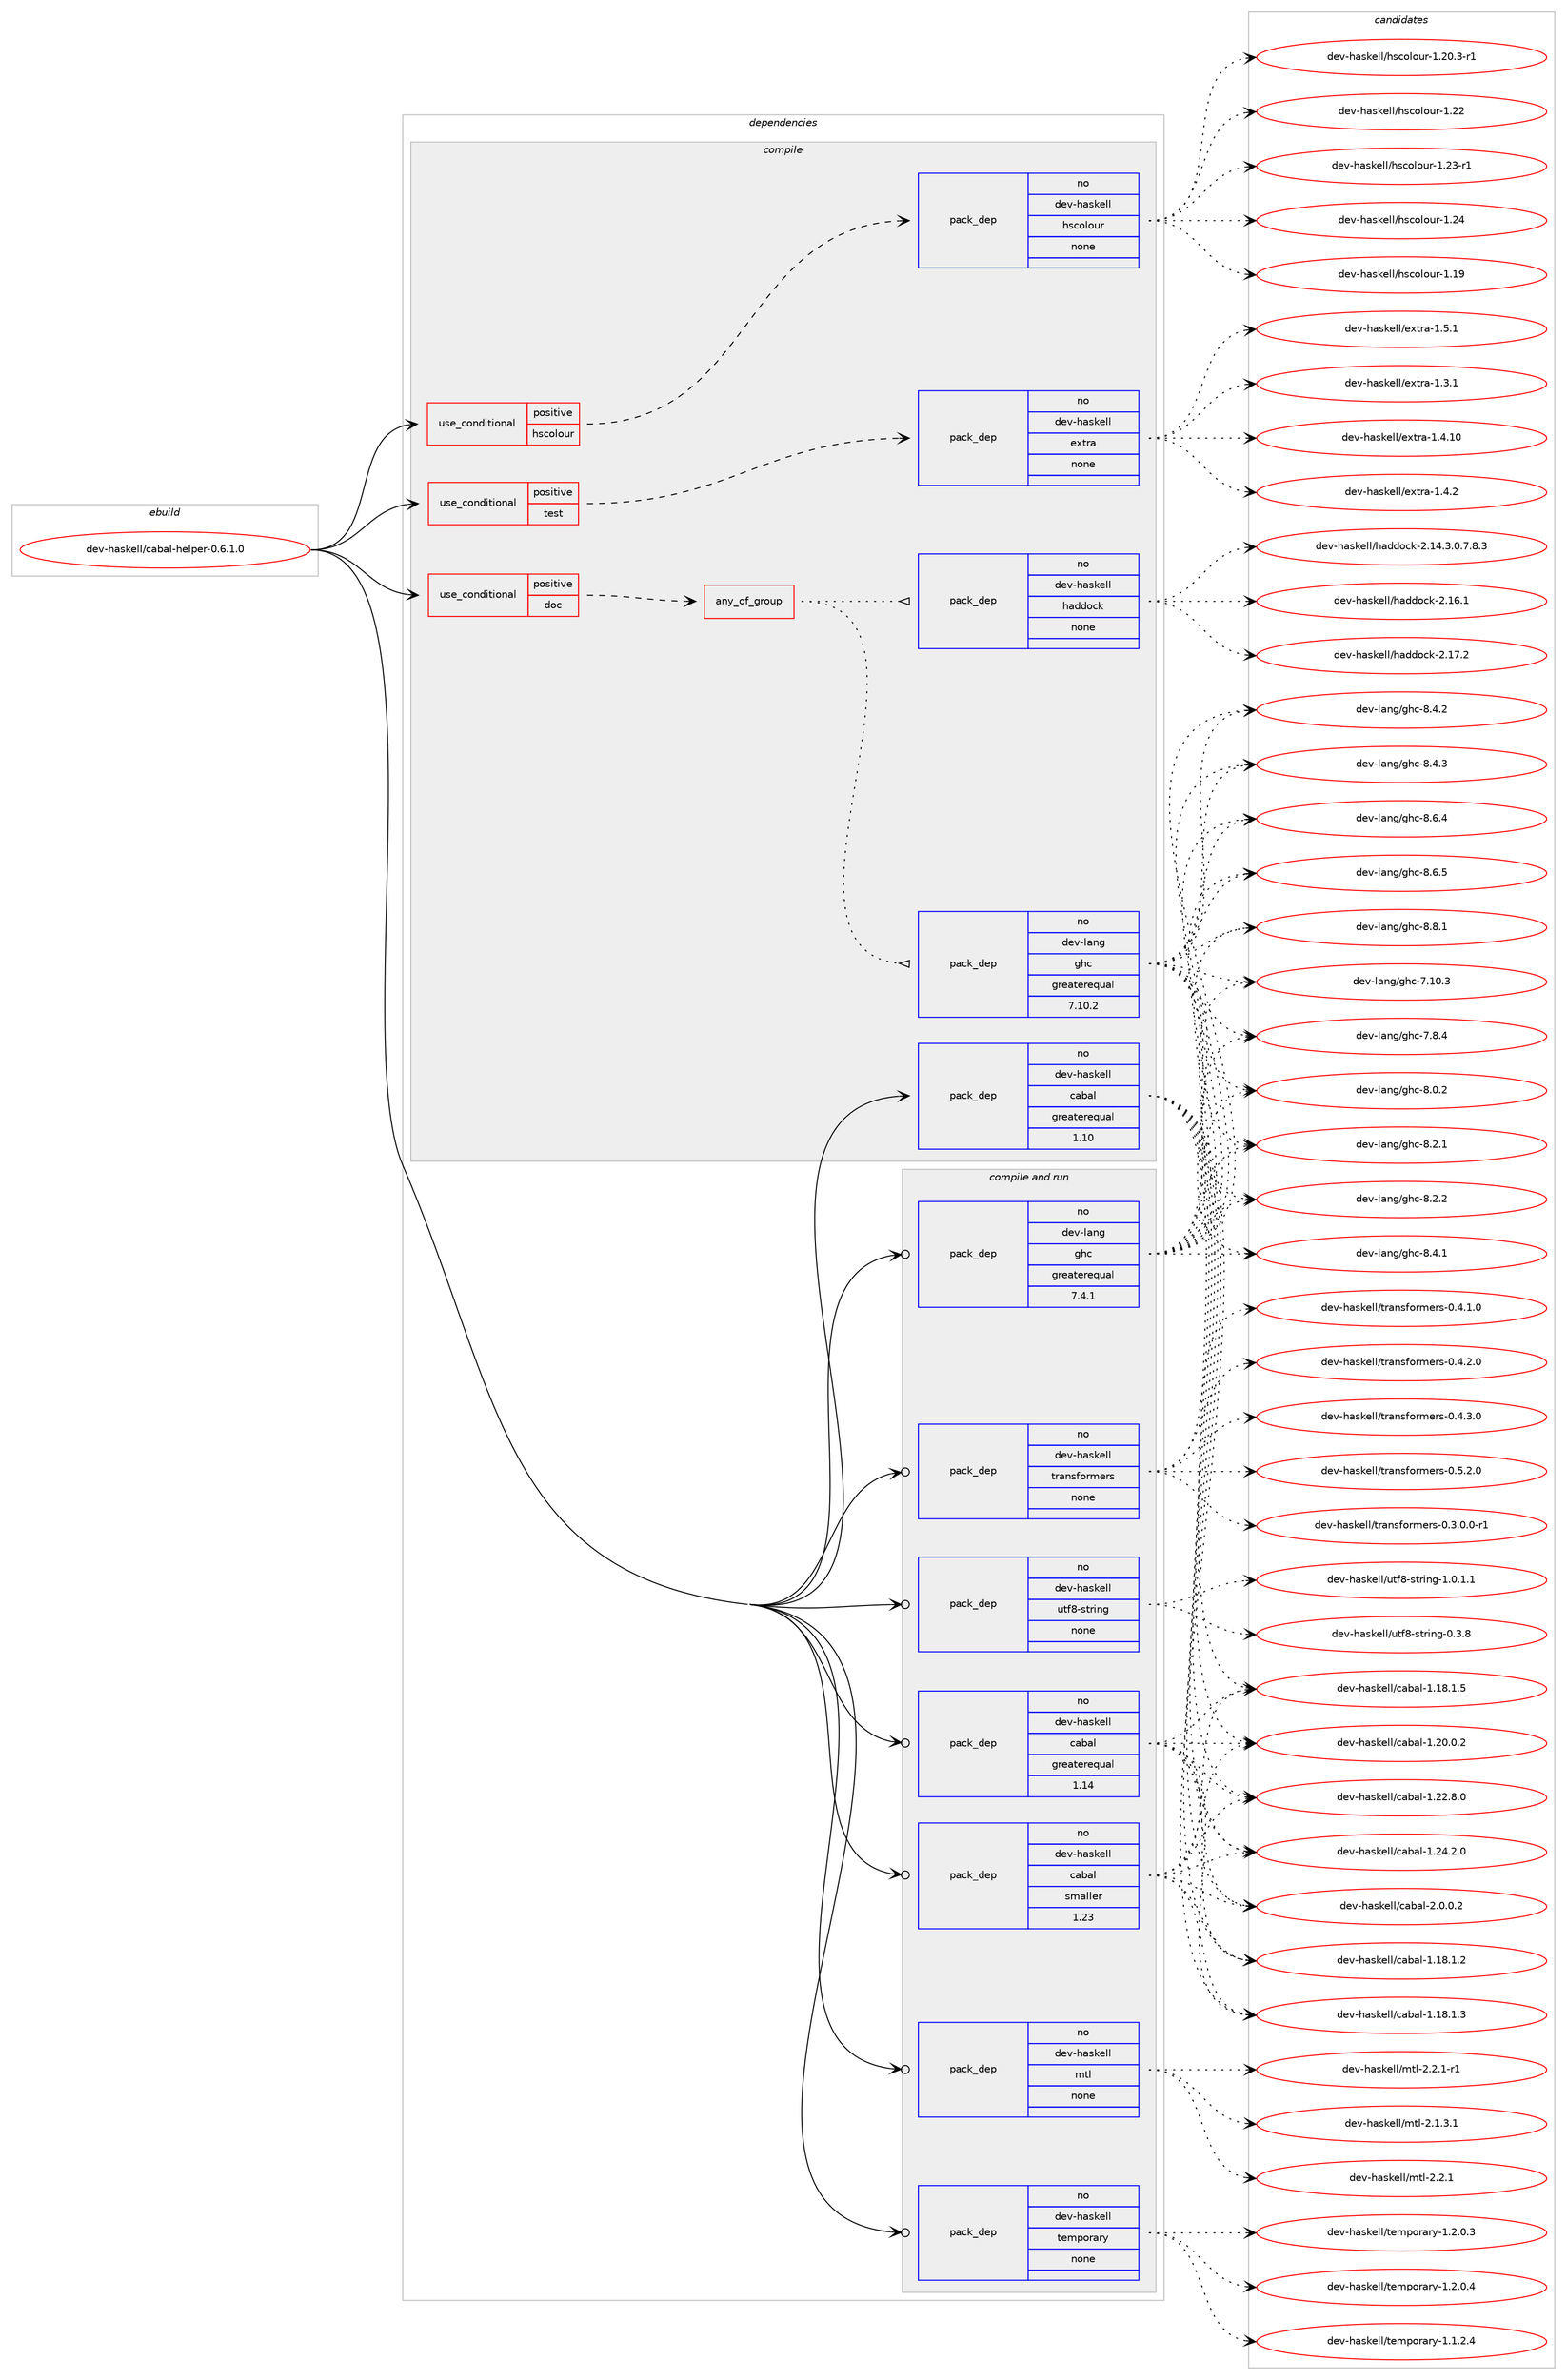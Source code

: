 digraph prolog {

# *************
# Graph options
# *************

newrank=true;
concentrate=true;
compound=true;
graph [rankdir=LR,fontname=Helvetica,fontsize=10,ranksep=1.5];#, ranksep=2.5, nodesep=0.2];
edge  [arrowhead=vee];
node  [fontname=Helvetica,fontsize=10];

# **********
# The ebuild
# **********

subgraph cluster_leftcol {
color=gray;
rank=same;
label=<<i>ebuild</i>>;
id [label="dev-haskell/cabal-helper-0.6.1.0", color=red, width=4, href="../dev-haskell/cabal-helper-0.6.1.0.svg"];
}

# ****************
# The dependencies
# ****************

subgraph cluster_midcol {
color=gray;
label=<<i>dependencies</i>>;
subgraph cluster_compile {
fillcolor="#eeeeee";
style=filled;
label=<<i>compile</i>>;
subgraph cond125013 {
dependency528064 [label=<<TABLE BORDER="0" CELLBORDER="1" CELLSPACING="0" CELLPADDING="4"><TR><TD ROWSPAN="3" CELLPADDING="10">use_conditional</TD></TR><TR><TD>positive</TD></TR><TR><TD>doc</TD></TR></TABLE>>, shape=none, color=red];
subgraph any9575 {
dependency528065 [label=<<TABLE BORDER="0" CELLBORDER="1" CELLSPACING="0" CELLPADDING="4"><TR><TD CELLPADDING="10">any_of_group</TD></TR></TABLE>>, shape=none, color=red];subgraph pack393119 {
dependency528066 [label=<<TABLE BORDER="0" CELLBORDER="1" CELLSPACING="0" CELLPADDING="4" WIDTH="220"><TR><TD ROWSPAN="6" CELLPADDING="30">pack_dep</TD></TR><TR><TD WIDTH="110">no</TD></TR><TR><TD>dev-haskell</TD></TR><TR><TD>haddock</TD></TR><TR><TD>none</TD></TR><TR><TD></TD></TR></TABLE>>, shape=none, color=blue];
}
dependency528065:e -> dependency528066:w [weight=20,style="dotted",arrowhead="oinv"];
subgraph pack393120 {
dependency528067 [label=<<TABLE BORDER="0" CELLBORDER="1" CELLSPACING="0" CELLPADDING="4" WIDTH="220"><TR><TD ROWSPAN="6" CELLPADDING="30">pack_dep</TD></TR><TR><TD WIDTH="110">no</TD></TR><TR><TD>dev-lang</TD></TR><TR><TD>ghc</TD></TR><TR><TD>greaterequal</TD></TR><TR><TD>7.10.2</TD></TR></TABLE>>, shape=none, color=blue];
}
dependency528065:e -> dependency528067:w [weight=20,style="dotted",arrowhead="oinv"];
}
dependency528064:e -> dependency528065:w [weight=20,style="dashed",arrowhead="vee"];
}
id:e -> dependency528064:w [weight=20,style="solid",arrowhead="vee"];
subgraph cond125014 {
dependency528068 [label=<<TABLE BORDER="0" CELLBORDER="1" CELLSPACING="0" CELLPADDING="4"><TR><TD ROWSPAN="3" CELLPADDING="10">use_conditional</TD></TR><TR><TD>positive</TD></TR><TR><TD>hscolour</TD></TR></TABLE>>, shape=none, color=red];
subgraph pack393121 {
dependency528069 [label=<<TABLE BORDER="0" CELLBORDER="1" CELLSPACING="0" CELLPADDING="4" WIDTH="220"><TR><TD ROWSPAN="6" CELLPADDING="30">pack_dep</TD></TR><TR><TD WIDTH="110">no</TD></TR><TR><TD>dev-haskell</TD></TR><TR><TD>hscolour</TD></TR><TR><TD>none</TD></TR><TR><TD></TD></TR></TABLE>>, shape=none, color=blue];
}
dependency528068:e -> dependency528069:w [weight=20,style="dashed",arrowhead="vee"];
}
id:e -> dependency528068:w [weight=20,style="solid",arrowhead="vee"];
subgraph cond125015 {
dependency528070 [label=<<TABLE BORDER="0" CELLBORDER="1" CELLSPACING="0" CELLPADDING="4"><TR><TD ROWSPAN="3" CELLPADDING="10">use_conditional</TD></TR><TR><TD>positive</TD></TR><TR><TD>test</TD></TR></TABLE>>, shape=none, color=red];
subgraph pack393122 {
dependency528071 [label=<<TABLE BORDER="0" CELLBORDER="1" CELLSPACING="0" CELLPADDING="4" WIDTH="220"><TR><TD ROWSPAN="6" CELLPADDING="30">pack_dep</TD></TR><TR><TD WIDTH="110">no</TD></TR><TR><TD>dev-haskell</TD></TR><TR><TD>extra</TD></TR><TR><TD>none</TD></TR><TR><TD></TD></TR></TABLE>>, shape=none, color=blue];
}
dependency528070:e -> dependency528071:w [weight=20,style="dashed",arrowhead="vee"];
}
id:e -> dependency528070:w [weight=20,style="solid",arrowhead="vee"];
subgraph pack393123 {
dependency528072 [label=<<TABLE BORDER="0" CELLBORDER="1" CELLSPACING="0" CELLPADDING="4" WIDTH="220"><TR><TD ROWSPAN="6" CELLPADDING="30">pack_dep</TD></TR><TR><TD WIDTH="110">no</TD></TR><TR><TD>dev-haskell</TD></TR><TR><TD>cabal</TD></TR><TR><TD>greaterequal</TD></TR><TR><TD>1.10</TD></TR></TABLE>>, shape=none, color=blue];
}
id:e -> dependency528072:w [weight=20,style="solid",arrowhead="vee"];
}
subgraph cluster_compileandrun {
fillcolor="#eeeeee";
style=filled;
label=<<i>compile and run</i>>;
subgraph pack393124 {
dependency528073 [label=<<TABLE BORDER="0" CELLBORDER="1" CELLSPACING="0" CELLPADDING="4" WIDTH="220"><TR><TD ROWSPAN="6" CELLPADDING="30">pack_dep</TD></TR><TR><TD WIDTH="110">no</TD></TR><TR><TD>dev-haskell</TD></TR><TR><TD>cabal</TD></TR><TR><TD>greaterequal</TD></TR><TR><TD>1.14</TD></TR></TABLE>>, shape=none, color=blue];
}
id:e -> dependency528073:w [weight=20,style="solid",arrowhead="odotvee"];
subgraph pack393125 {
dependency528074 [label=<<TABLE BORDER="0" CELLBORDER="1" CELLSPACING="0" CELLPADDING="4" WIDTH="220"><TR><TD ROWSPAN="6" CELLPADDING="30">pack_dep</TD></TR><TR><TD WIDTH="110">no</TD></TR><TR><TD>dev-haskell</TD></TR><TR><TD>cabal</TD></TR><TR><TD>smaller</TD></TR><TR><TD>1.23</TD></TR></TABLE>>, shape=none, color=blue];
}
id:e -> dependency528074:w [weight=20,style="solid",arrowhead="odotvee"];
subgraph pack393126 {
dependency528075 [label=<<TABLE BORDER="0" CELLBORDER="1" CELLSPACING="0" CELLPADDING="4" WIDTH="220"><TR><TD ROWSPAN="6" CELLPADDING="30">pack_dep</TD></TR><TR><TD WIDTH="110">no</TD></TR><TR><TD>dev-haskell</TD></TR><TR><TD>mtl</TD></TR><TR><TD>none</TD></TR><TR><TD></TD></TR></TABLE>>, shape=none, color=blue];
}
id:e -> dependency528075:w [weight=20,style="solid",arrowhead="odotvee"];
subgraph pack393127 {
dependency528076 [label=<<TABLE BORDER="0" CELLBORDER="1" CELLSPACING="0" CELLPADDING="4" WIDTH="220"><TR><TD ROWSPAN="6" CELLPADDING="30">pack_dep</TD></TR><TR><TD WIDTH="110">no</TD></TR><TR><TD>dev-haskell</TD></TR><TR><TD>temporary</TD></TR><TR><TD>none</TD></TR><TR><TD></TD></TR></TABLE>>, shape=none, color=blue];
}
id:e -> dependency528076:w [weight=20,style="solid",arrowhead="odotvee"];
subgraph pack393128 {
dependency528077 [label=<<TABLE BORDER="0" CELLBORDER="1" CELLSPACING="0" CELLPADDING="4" WIDTH="220"><TR><TD ROWSPAN="6" CELLPADDING="30">pack_dep</TD></TR><TR><TD WIDTH="110">no</TD></TR><TR><TD>dev-haskell</TD></TR><TR><TD>transformers</TD></TR><TR><TD>none</TD></TR><TR><TD></TD></TR></TABLE>>, shape=none, color=blue];
}
id:e -> dependency528077:w [weight=20,style="solid",arrowhead="odotvee"];
subgraph pack393129 {
dependency528078 [label=<<TABLE BORDER="0" CELLBORDER="1" CELLSPACING="0" CELLPADDING="4" WIDTH="220"><TR><TD ROWSPAN="6" CELLPADDING="30">pack_dep</TD></TR><TR><TD WIDTH="110">no</TD></TR><TR><TD>dev-haskell</TD></TR><TR><TD>utf8-string</TD></TR><TR><TD>none</TD></TR><TR><TD></TD></TR></TABLE>>, shape=none, color=blue];
}
id:e -> dependency528078:w [weight=20,style="solid",arrowhead="odotvee"];
subgraph pack393130 {
dependency528079 [label=<<TABLE BORDER="0" CELLBORDER="1" CELLSPACING="0" CELLPADDING="4" WIDTH="220"><TR><TD ROWSPAN="6" CELLPADDING="30">pack_dep</TD></TR><TR><TD WIDTH="110">no</TD></TR><TR><TD>dev-lang</TD></TR><TR><TD>ghc</TD></TR><TR><TD>greaterequal</TD></TR><TR><TD>7.4.1</TD></TR></TABLE>>, shape=none, color=blue];
}
id:e -> dependency528079:w [weight=20,style="solid",arrowhead="odotvee"];
}
subgraph cluster_run {
fillcolor="#eeeeee";
style=filled;
label=<<i>run</i>>;
}
}

# **************
# The candidates
# **************

subgraph cluster_choices {
rank=same;
color=gray;
label=<<i>candidates</i>>;

subgraph choice393119 {
color=black;
nodesep=1;
choice1001011184510497115107101108108471049710010011199107455046495246514648465546564651 [label="dev-haskell/haddock-2.14.3.0.7.8.3", color=red, width=4,href="../dev-haskell/haddock-2.14.3.0.7.8.3.svg"];
choice100101118451049711510710110810847104971001001119910745504649544649 [label="dev-haskell/haddock-2.16.1", color=red, width=4,href="../dev-haskell/haddock-2.16.1.svg"];
choice100101118451049711510710110810847104971001001119910745504649554650 [label="dev-haskell/haddock-2.17.2", color=red, width=4,href="../dev-haskell/haddock-2.17.2.svg"];
dependency528066:e -> choice1001011184510497115107101108108471049710010011199107455046495246514648465546564651:w [style=dotted,weight="100"];
dependency528066:e -> choice100101118451049711510710110810847104971001001119910745504649544649:w [style=dotted,weight="100"];
dependency528066:e -> choice100101118451049711510710110810847104971001001119910745504649554650:w [style=dotted,weight="100"];
}
subgraph choice393120 {
color=black;
nodesep=1;
choice1001011184510897110103471031049945554649484651 [label="dev-lang/ghc-7.10.3", color=red, width=4,href="../dev-lang/ghc-7.10.3.svg"];
choice10010111845108971101034710310499455546564652 [label="dev-lang/ghc-7.8.4", color=red, width=4,href="../dev-lang/ghc-7.8.4.svg"];
choice10010111845108971101034710310499455646484650 [label="dev-lang/ghc-8.0.2", color=red, width=4,href="../dev-lang/ghc-8.0.2.svg"];
choice10010111845108971101034710310499455646504649 [label="dev-lang/ghc-8.2.1", color=red, width=4,href="../dev-lang/ghc-8.2.1.svg"];
choice10010111845108971101034710310499455646504650 [label="dev-lang/ghc-8.2.2", color=red, width=4,href="../dev-lang/ghc-8.2.2.svg"];
choice10010111845108971101034710310499455646524649 [label="dev-lang/ghc-8.4.1", color=red, width=4,href="../dev-lang/ghc-8.4.1.svg"];
choice10010111845108971101034710310499455646524650 [label="dev-lang/ghc-8.4.2", color=red, width=4,href="../dev-lang/ghc-8.4.2.svg"];
choice10010111845108971101034710310499455646524651 [label="dev-lang/ghc-8.4.3", color=red, width=4,href="../dev-lang/ghc-8.4.3.svg"];
choice10010111845108971101034710310499455646544652 [label="dev-lang/ghc-8.6.4", color=red, width=4,href="../dev-lang/ghc-8.6.4.svg"];
choice10010111845108971101034710310499455646544653 [label="dev-lang/ghc-8.6.5", color=red, width=4,href="../dev-lang/ghc-8.6.5.svg"];
choice10010111845108971101034710310499455646564649 [label="dev-lang/ghc-8.8.1", color=red, width=4,href="../dev-lang/ghc-8.8.1.svg"];
dependency528067:e -> choice1001011184510897110103471031049945554649484651:w [style=dotted,weight="100"];
dependency528067:e -> choice10010111845108971101034710310499455546564652:w [style=dotted,weight="100"];
dependency528067:e -> choice10010111845108971101034710310499455646484650:w [style=dotted,weight="100"];
dependency528067:e -> choice10010111845108971101034710310499455646504649:w [style=dotted,weight="100"];
dependency528067:e -> choice10010111845108971101034710310499455646504650:w [style=dotted,weight="100"];
dependency528067:e -> choice10010111845108971101034710310499455646524649:w [style=dotted,weight="100"];
dependency528067:e -> choice10010111845108971101034710310499455646524650:w [style=dotted,weight="100"];
dependency528067:e -> choice10010111845108971101034710310499455646524651:w [style=dotted,weight="100"];
dependency528067:e -> choice10010111845108971101034710310499455646544652:w [style=dotted,weight="100"];
dependency528067:e -> choice10010111845108971101034710310499455646544653:w [style=dotted,weight="100"];
dependency528067:e -> choice10010111845108971101034710310499455646564649:w [style=dotted,weight="100"];
}
subgraph choice393121 {
color=black;
nodesep=1;
choice100101118451049711510710110810847104115991111081111171144549464957 [label="dev-haskell/hscolour-1.19", color=red, width=4,href="../dev-haskell/hscolour-1.19.svg"];
choice10010111845104971151071011081084710411599111108111117114454946504846514511449 [label="dev-haskell/hscolour-1.20.3-r1", color=red, width=4,href="../dev-haskell/hscolour-1.20.3-r1.svg"];
choice100101118451049711510710110810847104115991111081111171144549465050 [label="dev-haskell/hscolour-1.22", color=red, width=4,href="../dev-haskell/hscolour-1.22.svg"];
choice1001011184510497115107101108108471041159911110811111711445494650514511449 [label="dev-haskell/hscolour-1.23-r1", color=red, width=4,href="../dev-haskell/hscolour-1.23-r1.svg"];
choice100101118451049711510710110810847104115991111081111171144549465052 [label="dev-haskell/hscolour-1.24", color=red, width=4,href="../dev-haskell/hscolour-1.24.svg"];
dependency528069:e -> choice100101118451049711510710110810847104115991111081111171144549464957:w [style=dotted,weight="100"];
dependency528069:e -> choice10010111845104971151071011081084710411599111108111117114454946504846514511449:w [style=dotted,weight="100"];
dependency528069:e -> choice100101118451049711510710110810847104115991111081111171144549465050:w [style=dotted,weight="100"];
dependency528069:e -> choice1001011184510497115107101108108471041159911110811111711445494650514511449:w [style=dotted,weight="100"];
dependency528069:e -> choice100101118451049711510710110810847104115991111081111171144549465052:w [style=dotted,weight="100"];
}
subgraph choice393122 {
color=black;
nodesep=1;
choice10010111845104971151071011081084710112011611497454946514649 [label="dev-haskell/extra-1.3.1", color=red, width=4,href="../dev-haskell/extra-1.3.1.svg"];
choice1001011184510497115107101108108471011201161149745494652464948 [label="dev-haskell/extra-1.4.10", color=red, width=4,href="../dev-haskell/extra-1.4.10.svg"];
choice10010111845104971151071011081084710112011611497454946524650 [label="dev-haskell/extra-1.4.2", color=red, width=4,href="../dev-haskell/extra-1.4.2.svg"];
choice10010111845104971151071011081084710112011611497454946534649 [label="dev-haskell/extra-1.5.1", color=red, width=4,href="../dev-haskell/extra-1.5.1.svg"];
dependency528071:e -> choice10010111845104971151071011081084710112011611497454946514649:w [style=dotted,weight="100"];
dependency528071:e -> choice1001011184510497115107101108108471011201161149745494652464948:w [style=dotted,weight="100"];
dependency528071:e -> choice10010111845104971151071011081084710112011611497454946524650:w [style=dotted,weight="100"];
dependency528071:e -> choice10010111845104971151071011081084710112011611497454946534649:w [style=dotted,weight="100"];
}
subgraph choice393123 {
color=black;
nodesep=1;
choice10010111845104971151071011081084799979897108454946495646494650 [label="dev-haskell/cabal-1.18.1.2", color=red, width=4,href="../dev-haskell/cabal-1.18.1.2.svg"];
choice10010111845104971151071011081084799979897108454946495646494651 [label="dev-haskell/cabal-1.18.1.3", color=red, width=4,href="../dev-haskell/cabal-1.18.1.3.svg"];
choice10010111845104971151071011081084799979897108454946495646494653 [label="dev-haskell/cabal-1.18.1.5", color=red, width=4,href="../dev-haskell/cabal-1.18.1.5.svg"];
choice10010111845104971151071011081084799979897108454946504846484650 [label="dev-haskell/cabal-1.20.0.2", color=red, width=4,href="../dev-haskell/cabal-1.20.0.2.svg"];
choice10010111845104971151071011081084799979897108454946505046564648 [label="dev-haskell/cabal-1.22.8.0", color=red, width=4,href="../dev-haskell/cabal-1.22.8.0.svg"];
choice10010111845104971151071011081084799979897108454946505246504648 [label="dev-haskell/cabal-1.24.2.0", color=red, width=4,href="../dev-haskell/cabal-1.24.2.0.svg"];
choice100101118451049711510710110810847999798971084550464846484650 [label="dev-haskell/cabal-2.0.0.2", color=red, width=4,href="../dev-haskell/cabal-2.0.0.2.svg"];
dependency528072:e -> choice10010111845104971151071011081084799979897108454946495646494650:w [style=dotted,weight="100"];
dependency528072:e -> choice10010111845104971151071011081084799979897108454946495646494651:w [style=dotted,weight="100"];
dependency528072:e -> choice10010111845104971151071011081084799979897108454946495646494653:w [style=dotted,weight="100"];
dependency528072:e -> choice10010111845104971151071011081084799979897108454946504846484650:w [style=dotted,weight="100"];
dependency528072:e -> choice10010111845104971151071011081084799979897108454946505046564648:w [style=dotted,weight="100"];
dependency528072:e -> choice10010111845104971151071011081084799979897108454946505246504648:w [style=dotted,weight="100"];
dependency528072:e -> choice100101118451049711510710110810847999798971084550464846484650:w [style=dotted,weight="100"];
}
subgraph choice393124 {
color=black;
nodesep=1;
choice10010111845104971151071011081084799979897108454946495646494650 [label="dev-haskell/cabal-1.18.1.2", color=red, width=4,href="../dev-haskell/cabal-1.18.1.2.svg"];
choice10010111845104971151071011081084799979897108454946495646494651 [label="dev-haskell/cabal-1.18.1.3", color=red, width=4,href="../dev-haskell/cabal-1.18.1.3.svg"];
choice10010111845104971151071011081084799979897108454946495646494653 [label="dev-haskell/cabal-1.18.1.5", color=red, width=4,href="../dev-haskell/cabal-1.18.1.5.svg"];
choice10010111845104971151071011081084799979897108454946504846484650 [label="dev-haskell/cabal-1.20.0.2", color=red, width=4,href="../dev-haskell/cabal-1.20.0.2.svg"];
choice10010111845104971151071011081084799979897108454946505046564648 [label="dev-haskell/cabal-1.22.8.0", color=red, width=4,href="../dev-haskell/cabal-1.22.8.0.svg"];
choice10010111845104971151071011081084799979897108454946505246504648 [label="dev-haskell/cabal-1.24.2.0", color=red, width=4,href="../dev-haskell/cabal-1.24.2.0.svg"];
choice100101118451049711510710110810847999798971084550464846484650 [label="dev-haskell/cabal-2.0.0.2", color=red, width=4,href="../dev-haskell/cabal-2.0.0.2.svg"];
dependency528073:e -> choice10010111845104971151071011081084799979897108454946495646494650:w [style=dotted,weight="100"];
dependency528073:e -> choice10010111845104971151071011081084799979897108454946495646494651:w [style=dotted,weight="100"];
dependency528073:e -> choice10010111845104971151071011081084799979897108454946495646494653:w [style=dotted,weight="100"];
dependency528073:e -> choice10010111845104971151071011081084799979897108454946504846484650:w [style=dotted,weight="100"];
dependency528073:e -> choice10010111845104971151071011081084799979897108454946505046564648:w [style=dotted,weight="100"];
dependency528073:e -> choice10010111845104971151071011081084799979897108454946505246504648:w [style=dotted,weight="100"];
dependency528073:e -> choice100101118451049711510710110810847999798971084550464846484650:w [style=dotted,weight="100"];
}
subgraph choice393125 {
color=black;
nodesep=1;
choice10010111845104971151071011081084799979897108454946495646494650 [label="dev-haskell/cabal-1.18.1.2", color=red, width=4,href="../dev-haskell/cabal-1.18.1.2.svg"];
choice10010111845104971151071011081084799979897108454946495646494651 [label="dev-haskell/cabal-1.18.1.3", color=red, width=4,href="../dev-haskell/cabal-1.18.1.3.svg"];
choice10010111845104971151071011081084799979897108454946495646494653 [label="dev-haskell/cabal-1.18.1.5", color=red, width=4,href="../dev-haskell/cabal-1.18.1.5.svg"];
choice10010111845104971151071011081084799979897108454946504846484650 [label="dev-haskell/cabal-1.20.0.2", color=red, width=4,href="../dev-haskell/cabal-1.20.0.2.svg"];
choice10010111845104971151071011081084799979897108454946505046564648 [label="dev-haskell/cabal-1.22.8.0", color=red, width=4,href="../dev-haskell/cabal-1.22.8.0.svg"];
choice10010111845104971151071011081084799979897108454946505246504648 [label="dev-haskell/cabal-1.24.2.0", color=red, width=4,href="../dev-haskell/cabal-1.24.2.0.svg"];
choice100101118451049711510710110810847999798971084550464846484650 [label="dev-haskell/cabal-2.0.0.2", color=red, width=4,href="../dev-haskell/cabal-2.0.0.2.svg"];
dependency528074:e -> choice10010111845104971151071011081084799979897108454946495646494650:w [style=dotted,weight="100"];
dependency528074:e -> choice10010111845104971151071011081084799979897108454946495646494651:w [style=dotted,weight="100"];
dependency528074:e -> choice10010111845104971151071011081084799979897108454946495646494653:w [style=dotted,weight="100"];
dependency528074:e -> choice10010111845104971151071011081084799979897108454946504846484650:w [style=dotted,weight="100"];
dependency528074:e -> choice10010111845104971151071011081084799979897108454946505046564648:w [style=dotted,weight="100"];
dependency528074:e -> choice10010111845104971151071011081084799979897108454946505246504648:w [style=dotted,weight="100"];
dependency528074:e -> choice100101118451049711510710110810847999798971084550464846484650:w [style=dotted,weight="100"];
}
subgraph choice393126 {
color=black;
nodesep=1;
choice1001011184510497115107101108108471091161084550464946514649 [label="dev-haskell/mtl-2.1.3.1", color=red, width=4,href="../dev-haskell/mtl-2.1.3.1.svg"];
choice100101118451049711510710110810847109116108455046504649 [label="dev-haskell/mtl-2.2.1", color=red, width=4,href="../dev-haskell/mtl-2.2.1.svg"];
choice1001011184510497115107101108108471091161084550465046494511449 [label="dev-haskell/mtl-2.2.1-r1", color=red, width=4,href="../dev-haskell/mtl-2.2.1-r1.svg"];
dependency528075:e -> choice1001011184510497115107101108108471091161084550464946514649:w [style=dotted,weight="100"];
dependency528075:e -> choice100101118451049711510710110810847109116108455046504649:w [style=dotted,weight="100"];
dependency528075:e -> choice1001011184510497115107101108108471091161084550465046494511449:w [style=dotted,weight="100"];
}
subgraph choice393127 {
color=black;
nodesep=1;
choice100101118451049711510710110810847116101109112111114971141214549464946504652 [label="dev-haskell/temporary-1.1.2.4", color=red, width=4,href="../dev-haskell/temporary-1.1.2.4.svg"];
choice100101118451049711510710110810847116101109112111114971141214549465046484651 [label="dev-haskell/temporary-1.2.0.3", color=red, width=4,href="../dev-haskell/temporary-1.2.0.3.svg"];
choice100101118451049711510710110810847116101109112111114971141214549465046484652 [label="dev-haskell/temporary-1.2.0.4", color=red, width=4,href="../dev-haskell/temporary-1.2.0.4.svg"];
dependency528076:e -> choice100101118451049711510710110810847116101109112111114971141214549464946504652:w [style=dotted,weight="100"];
dependency528076:e -> choice100101118451049711510710110810847116101109112111114971141214549465046484651:w [style=dotted,weight="100"];
dependency528076:e -> choice100101118451049711510710110810847116101109112111114971141214549465046484652:w [style=dotted,weight="100"];
}
subgraph choice393128 {
color=black;
nodesep=1;
choice1001011184510497115107101108108471161149711011510211111410910111411545484651464846484511449 [label="dev-haskell/transformers-0.3.0.0-r1", color=red, width=4,href="../dev-haskell/transformers-0.3.0.0-r1.svg"];
choice100101118451049711510710110810847116114971101151021111141091011141154548465246494648 [label="dev-haskell/transformers-0.4.1.0", color=red, width=4,href="../dev-haskell/transformers-0.4.1.0.svg"];
choice100101118451049711510710110810847116114971101151021111141091011141154548465246504648 [label="dev-haskell/transformers-0.4.2.0", color=red, width=4,href="../dev-haskell/transformers-0.4.2.0.svg"];
choice100101118451049711510710110810847116114971101151021111141091011141154548465246514648 [label="dev-haskell/transformers-0.4.3.0", color=red, width=4,href="../dev-haskell/transformers-0.4.3.0.svg"];
choice100101118451049711510710110810847116114971101151021111141091011141154548465346504648 [label="dev-haskell/transformers-0.5.2.0", color=red, width=4,href="../dev-haskell/transformers-0.5.2.0.svg"];
dependency528077:e -> choice1001011184510497115107101108108471161149711011510211111410910111411545484651464846484511449:w [style=dotted,weight="100"];
dependency528077:e -> choice100101118451049711510710110810847116114971101151021111141091011141154548465246494648:w [style=dotted,weight="100"];
dependency528077:e -> choice100101118451049711510710110810847116114971101151021111141091011141154548465246504648:w [style=dotted,weight="100"];
dependency528077:e -> choice100101118451049711510710110810847116114971101151021111141091011141154548465246514648:w [style=dotted,weight="100"];
dependency528077:e -> choice100101118451049711510710110810847116114971101151021111141091011141154548465346504648:w [style=dotted,weight="100"];
}
subgraph choice393129 {
color=black;
nodesep=1;
choice1001011184510497115107101108108471171161025645115116114105110103454846514656 [label="dev-haskell/utf8-string-0.3.8", color=red, width=4,href="../dev-haskell/utf8-string-0.3.8.svg"];
choice10010111845104971151071011081084711711610256451151161141051101034549464846494649 [label="dev-haskell/utf8-string-1.0.1.1", color=red, width=4,href="../dev-haskell/utf8-string-1.0.1.1.svg"];
dependency528078:e -> choice1001011184510497115107101108108471171161025645115116114105110103454846514656:w [style=dotted,weight="100"];
dependency528078:e -> choice10010111845104971151071011081084711711610256451151161141051101034549464846494649:w [style=dotted,weight="100"];
}
subgraph choice393130 {
color=black;
nodesep=1;
choice1001011184510897110103471031049945554649484651 [label="dev-lang/ghc-7.10.3", color=red, width=4,href="../dev-lang/ghc-7.10.3.svg"];
choice10010111845108971101034710310499455546564652 [label="dev-lang/ghc-7.8.4", color=red, width=4,href="../dev-lang/ghc-7.8.4.svg"];
choice10010111845108971101034710310499455646484650 [label="dev-lang/ghc-8.0.2", color=red, width=4,href="../dev-lang/ghc-8.0.2.svg"];
choice10010111845108971101034710310499455646504649 [label="dev-lang/ghc-8.2.1", color=red, width=4,href="../dev-lang/ghc-8.2.1.svg"];
choice10010111845108971101034710310499455646504650 [label="dev-lang/ghc-8.2.2", color=red, width=4,href="../dev-lang/ghc-8.2.2.svg"];
choice10010111845108971101034710310499455646524649 [label="dev-lang/ghc-8.4.1", color=red, width=4,href="../dev-lang/ghc-8.4.1.svg"];
choice10010111845108971101034710310499455646524650 [label="dev-lang/ghc-8.4.2", color=red, width=4,href="../dev-lang/ghc-8.4.2.svg"];
choice10010111845108971101034710310499455646524651 [label="dev-lang/ghc-8.4.3", color=red, width=4,href="../dev-lang/ghc-8.4.3.svg"];
choice10010111845108971101034710310499455646544652 [label="dev-lang/ghc-8.6.4", color=red, width=4,href="../dev-lang/ghc-8.6.4.svg"];
choice10010111845108971101034710310499455646544653 [label="dev-lang/ghc-8.6.5", color=red, width=4,href="../dev-lang/ghc-8.6.5.svg"];
choice10010111845108971101034710310499455646564649 [label="dev-lang/ghc-8.8.1", color=red, width=4,href="../dev-lang/ghc-8.8.1.svg"];
dependency528079:e -> choice1001011184510897110103471031049945554649484651:w [style=dotted,weight="100"];
dependency528079:e -> choice10010111845108971101034710310499455546564652:w [style=dotted,weight="100"];
dependency528079:e -> choice10010111845108971101034710310499455646484650:w [style=dotted,weight="100"];
dependency528079:e -> choice10010111845108971101034710310499455646504649:w [style=dotted,weight="100"];
dependency528079:e -> choice10010111845108971101034710310499455646504650:w [style=dotted,weight="100"];
dependency528079:e -> choice10010111845108971101034710310499455646524649:w [style=dotted,weight="100"];
dependency528079:e -> choice10010111845108971101034710310499455646524650:w [style=dotted,weight="100"];
dependency528079:e -> choice10010111845108971101034710310499455646524651:w [style=dotted,weight="100"];
dependency528079:e -> choice10010111845108971101034710310499455646544652:w [style=dotted,weight="100"];
dependency528079:e -> choice10010111845108971101034710310499455646544653:w [style=dotted,weight="100"];
dependency528079:e -> choice10010111845108971101034710310499455646564649:w [style=dotted,weight="100"];
}
}

}
